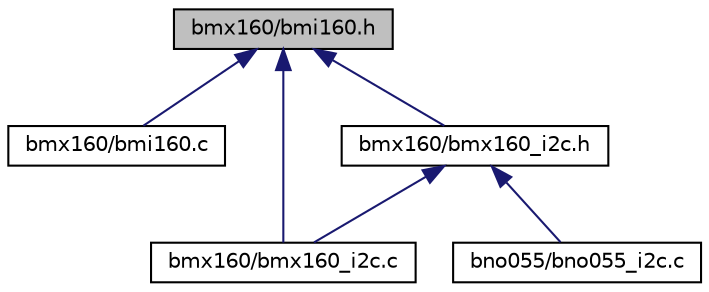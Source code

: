 digraph "bmx160/bmi160.h"
{
  edge [fontname="Helvetica",fontsize="10",labelfontname="Helvetica",labelfontsize="10"];
  node [fontname="Helvetica",fontsize="10",shape=record];
  Node1 [label="bmx160/bmi160.h",height=0.2,width=0.4,color="black", fillcolor="grey75", style="filled", fontcolor="black"];
  Node1 -> Node2 [dir="back",color="midnightblue",fontsize="10",style="solid",fontname="Helvetica"];
  Node2 [label="bmx160/bmi160.c",height=0.2,width=0.4,color="black", fillcolor="white", style="filled",URL="$bmi160_8c.html"];
  Node1 -> Node3 [dir="back",color="midnightblue",fontsize="10",style="solid",fontname="Helvetica"];
  Node3 [label="bmx160/bmx160_i2c.c",height=0.2,width=0.4,color="black", fillcolor="white", style="filled",URL="$bmx160__i2c_8c.html",tooltip="BMX160 Driver funcs. "];
  Node1 -> Node4 [dir="back",color="midnightblue",fontsize="10",style="solid",fontname="Helvetica"];
  Node4 [label="bmx160/bmx160_i2c.h",height=0.2,width=0.4,color="black", fillcolor="white", style="filled",URL="$bmx160__i2c_8h.html",tooltip="BMX160 Driver macros and structures. "];
  Node4 -> Node3 [dir="back",color="midnightblue",fontsize="10",style="solid",fontname="Helvetica"];
  Node4 -> Node5 [dir="back",color="midnightblue",fontsize="10",style="solid",fontname="Helvetica"];
  Node5 [label="bno055/bno055_i2c.c",height=0.2,width=0.4,color="black", fillcolor="white", style="filled",URL="$bno055__i2c_8c.html",tooltip="BNO055 Driver funcs. "];
}
